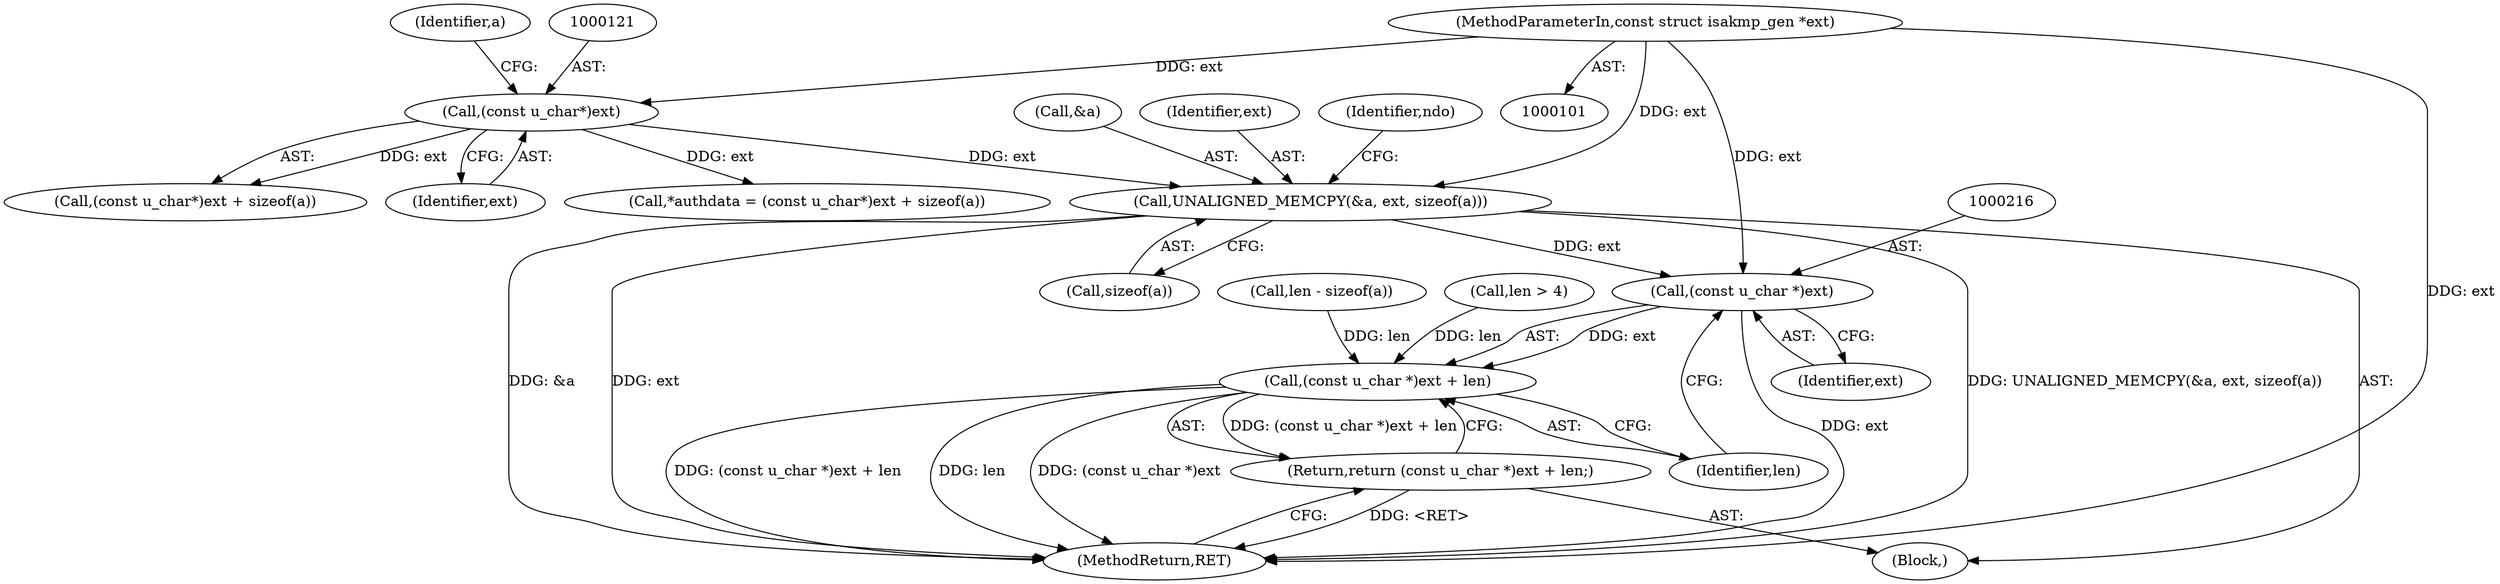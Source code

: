 digraph "0_tcpdump_8dca25d26c7ca2caf6138267f6f17111212c156e_7@pointer" {
"1000215" [label="(Call,(const u_char *)ext)"];
"1000131" [label="(Call,UNALIGNED_MEMCPY(&a, ext, sizeof(a)))"];
"1000120" [label="(Call,(const u_char*)ext)"];
"1000104" [label="(MethodParameterIn,const struct isakmp_gen *ext)"];
"1000214" [label="(Call,(const u_char *)ext + len)"];
"1000213" [label="(Return,return (const u_char *)ext + len;)"];
"1000217" [label="(Identifier,ext)"];
"1000135" [label="(Call,sizeof(a))"];
"1000119" [label="(Call,(const u_char*)ext + sizeof(a))"];
"1000104" [label="(MethodParameterIn,const struct isakmp_gen *ext)"];
"1000138" [label="(Identifier,ndo)"];
"1000111" [label="(Block,)"];
"1000191" [label="(Call,len - sizeof(a))"];
"1000215" [label="(Call,(const u_char *)ext)"];
"1000132" [label="(Call,&a)"];
"1000122" [label="(Identifier,ext)"];
"1000213" [label="(Return,return (const u_char *)ext + len;)"];
"1000169" [label="(Call,len > 4)"];
"1000214" [label="(Call,(const u_char *)ext + len)"];
"1000229" [label="(MethodReturn,RET)"];
"1000134" [label="(Identifier,ext)"];
"1000131" [label="(Call,UNALIGNED_MEMCPY(&a, ext, sizeof(a)))"];
"1000218" [label="(Identifier,len)"];
"1000120" [label="(Call,(const u_char*)ext)"];
"1000124" [label="(Identifier,a)"];
"1000117" [label="(Call,*authdata = (const u_char*)ext + sizeof(a))"];
"1000215" -> "1000214"  [label="AST: "];
"1000215" -> "1000217"  [label="CFG: "];
"1000216" -> "1000215"  [label="AST: "];
"1000217" -> "1000215"  [label="AST: "];
"1000218" -> "1000215"  [label="CFG: "];
"1000215" -> "1000229"  [label="DDG: ext"];
"1000215" -> "1000214"  [label="DDG: ext"];
"1000131" -> "1000215"  [label="DDG: ext"];
"1000104" -> "1000215"  [label="DDG: ext"];
"1000131" -> "1000111"  [label="AST: "];
"1000131" -> "1000135"  [label="CFG: "];
"1000132" -> "1000131"  [label="AST: "];
"1000134" -> "1000131"  [label="AST: "];
"1000135" -> "1000131"  [label="AST: "];
"1000138" -> "1000131"  [label="CFG: "];
"1000131" -> "1000229"  [label="DDG: UNALIGNED_MEMCPY(&a, ext, sizeof(a))"];
"1000131" -> "1000229"  [label="DDG: &a"];
"1000131" -> "1000229"  [label="DDG: ext"];
"1000120" -> "1000131"  [label="DDG: ext"];
"1000104" -> "1000131"  [label="DDG: ext"];
"1000120" -> "1000119"  [label="AST: "];
"1000120" -> "1000122"  [label="CFG: "];
"1000121" -> "1000120"  [label="AST: "];
"1000122" -> "1000120"  [label="AST: "];
"1000124" -> "1000120"  [label="CFG: "];
"1000120" -> "1000117"  [label="DDG: ext"];
"1000120" -> "1000119"  [label="DDG: ext"];
"1000104" -> "1000120"  [label="DDG: ext"];
"1000104" -> "1000101"  [label="AST: "];
"1000104" -> "1000229"  [label="DDG: ext"];
"1000214" -> "1000213"  [label="AST: "];
"1000214" -> "1000218"  [label="CFG: "];
"1000218" -> "1000214"  [label="AST: "];
"1000213" -> "1000214"  [label="CFG: "];
"1000214" -> "1000229"  [label="DDG: (const u_char *)ext + len"];
"1000214" -> "1000229"  [label="DDG: len"];
"1000214" -> "1000229"  [label="DDG: (const u_char *)ext"];
"1000214" -> "1000213"  [label="DDG: (const u_char *)ext + len"];
"1000169" -> "1000214"  [label="DDG: len"];
"1000191" -> "1000214"  [label="DDG: len"];
"1000213" -> "1000111"  [label="AST: "];
"1000229" -> "1000213"  [label="CFG: "];
"1000213" -> "1000229"  [label="DDG: <RET>"];
}
